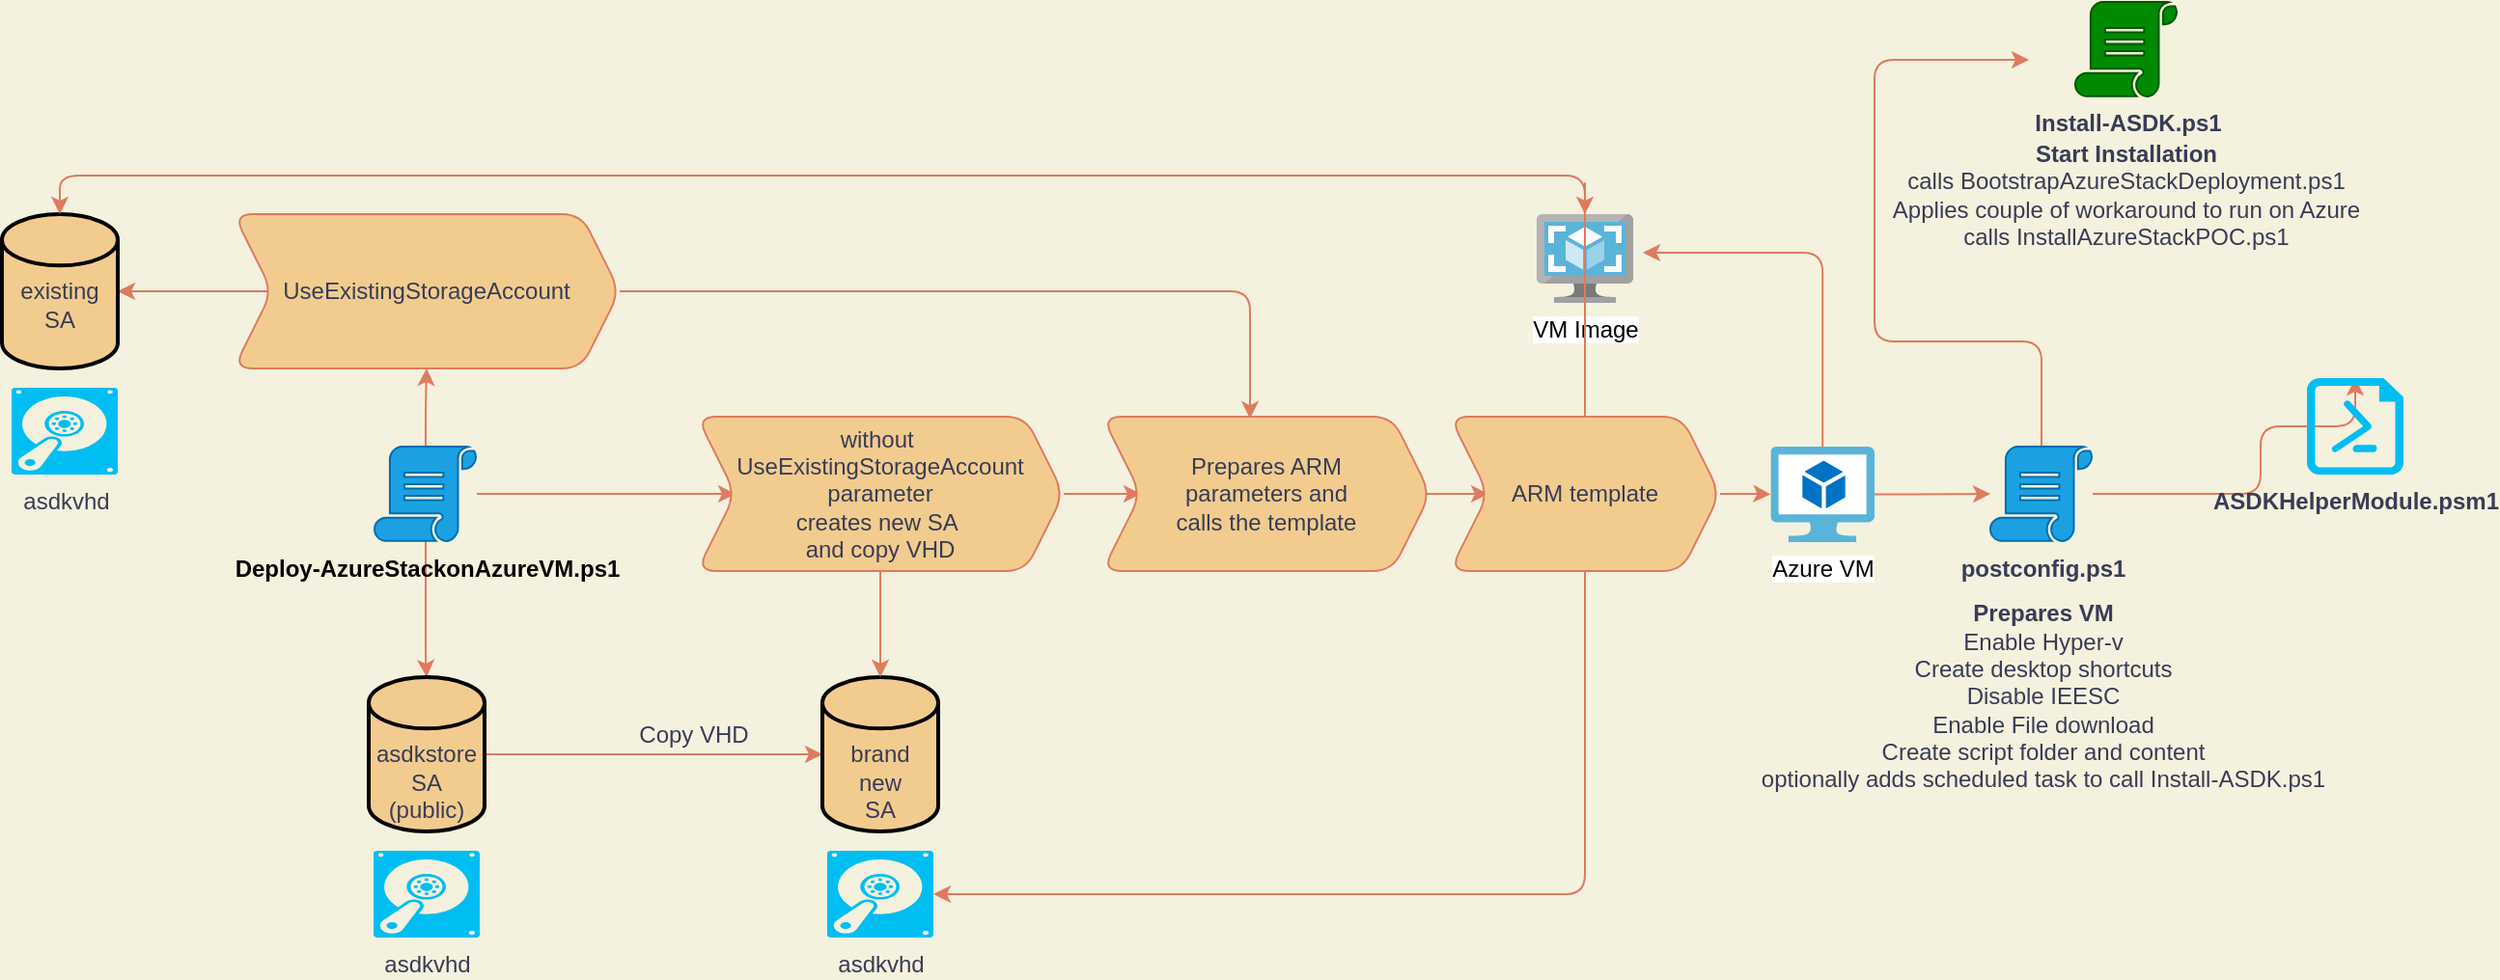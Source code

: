 <mxfile version="13.6.5">
    <diagram name="Page-1" id="c7558073-3199-34d8-9f00-42111426c3f3">
        <mxGraphModel dx="1301" dy="542" grid="1" gridSize="10" guides="1" tooltips="1" connect="1" arrows="1" fold="1" page="1" pageScale="1" pageWidth="826" pageHeight="1169" background="#F4F1DE" math="0" shadow="0">
            <root>
                <mxCell id="0"/>
                <mxCell id="1" parent="0"/>
                <mxCell id="cG2_kJA4LDKCriuzKhNR-102" value="" style="edgeStyle=orthogonalEdgeStyle;orthogonalLoop=1;jettySize=auto;html=1;labelBackgroundColor=#F4F1DE;strokeColor=#E07A5F;fontColor=#393C56;" parent="1" source="2" target="cG2_kJA4LDKCriuzKhNR-101" edge="1">
                    <mxGeometry relative="1" as="geometry"/>
                </mxCell>
                <mxCell id="cG2_kJA4LDKCriuzKhNR-106" style="edgeStyle=orthogonalEdgeStyle;orthogonalLoop=1;jettySize=auto;html=1;entryX=0.5;entryY=0;entryDx=0;entryDy=0;entryPerimeter=0;labelBackgroundColor=#F4F1DE;strokeColor=#E07A5F;fontColor=#393C56;" parent="1" source="2" target="cG2_kJA4LDKCriuzKhNR-105" edge="1">
                    <mxGeometry relative="1" as="geometry">
                        <Array as="points">
                            <mxPoint x="240" y="400"/>
                            <mxPoint x="240" y="400"/>
                        </Array>
                    </mxGeometry>
                </mxCell>
                <mxCell id="cG2_kJA4LDKCriuzKhNR-109" style="edgeStyle=orthogonalEdgeStyle;orthogonalLoop=1;jettySize=auto;html=1;labelBackgroundColor=#F4F1DE;strokeColor=#E07A5F;fontColor=#393C56;" parent="1" source="2" target="cG2_kJA4LDKCriuzKhNR-113" edge="1">
                    <mxGeometry relative="1" as="geometry"/>
                </mxCell>
                <mxCell id="cG2_kJA4LDKCriuzKhNR-104" value="" style="edgeStyle=orthogonalEdgeStyle;orthogonalLoop=1;jettySize=auto;html=1;labelBackgroundColor=#F4F1DE;strokeColor=#E07A5F;fontColor=#393C56;" parent="1" source="cG2_kJA4LDKCriuzKhNR-101" target="cG2_kJA4LDKCriuzKhNR-103" edge="1">
                    <mxGeometry relative="1" as="geometry"/>
                </mxCell>
                <mxCell id="cG2_kJA4LDKCriuzKhNR-122" style="edgeStyle=orthogonalEdgeStyle;orthogonalLoop=1;jettySize=auto;html=1;entryX=0.45;entryY=0.013;entryDx=0;entryDy=0;entryPerimeter=0;labelBackgroundColor=#F4F1DE;strokeColor=#E07A5F;fontColor=#393C56;" parent="1" source="cG2_kJA4LDKCriuzKhNR-101" target="cG2_kJA4LDKCriuzKhNR-115" edge="1">
                    <mxGeometry relative="1" as="geometry"/>
                </mxCell>
                <mxCell id="cG2_kJA4LDKCriuzKhNR-101" value="UseExistingStorageAccount" style="shape=step;perimeter=stepPerimeter;whiteSpace=wrap;html=1;fixedSize=1;rounded=1;fillColor=#F2CC8F;strokeColor=#E07A5F;fontColor=#393C56;" parent="1" vertex="1">
                    <mxGeometry x="140" y="170" width="200" height="80" as="geometry"/>
                </mxCell>
                <mxCell id="cG2_kJA4LDKCriuzKhNR-103" value="&lt;br&gt;existing&lt;br&gt;SA" style="strokeWidth=2;html=1;shape=mxgraph.flowchart.database;whiteSpace=wrap;rounded=0;sketch=0;fillColor=#F2CC8F;fontColor=#393C56;" parent="1" vertex="1">
                    <mxGeometry x="20" y="170" width="60" height="80" as="geometry"/>
                </mxCell>
                <mxCell id="cG2_kJA4LDKCriuzKhNR-110" value="" style="edgeStyle=orthogonalEdgeStyle;orthogonalLoop=1;jettySize=auto;html=1;labelBackgroundColor=#F4F1DE;strokeColor=#E07A5F;fontColor=#393C56;" parent="1" source="cG2_kJA4LDKCriuzKhNR-105" target="cG2_kJA4LDKCriuzKhNR-108" edge="1">
                    <mxGeometry relative="1" as="geometry"/>
                </mxCell>
                <mxCell id="cG2_kJA4LDKCriuzKhNR-105" value="&lt;br&gt;&lt;br&gt;asdkstore&lt;br&gt;SA&lt;br&gt;(public)" style="strokeWidth=2;html=1;shape=mxgraph.flowchart.database;whiteSpace=wrap;rounded=0;sketch=0;fillColor=#F2CC8F;fontColor=#393C56;" parent="1" vertex="1">
                    <mxGeometry x="210" y="410" width="60" height="80" as="geometry"/>
                </mxCell>
                <mxCell id="cG2_kJA4LDKCriuzKhNR-108" value="&lt;br&gt;&lt;br&gt;brand&lt;br&gt;new&lt;br&gt;SA" style="strokeWidth=2;html=1;shape=mxgraph.flowchart.database;whiteSpace=wrap;rounded=0;sketch=0;fillColor=#F2CC8F;fontColor=#393C56;" parent="1" vertex="1">
                    <mxGeometry x="445" y="410" width="60" height="80" as="geometry"/>
                </mxCell>
                <mxCell id="cG2_kJA4LDKCriuzKhNR-111" value="Copy VHD" style="text;html=1;align=center;verticalAlign=middle;resizable=0;points=[];autosize=1;rounded=1;fontColor=#393C56;" parent="1" vertex="1">
                    <mxGeometry x="343" y="430" width="70" height="20" as="geometry"/>
                </mxCell>
                <mxCell id="cG2_kJA4LDKCriuzKhNR-114" style="edgeStyle=orthogonalEdgeStyle;orthogonalLoop=1;jettySize=auto;html=1;entryX=0.5;entryY=0;entryDx=0;entryDy=0;entryPerimeter=0;labelBackgroundColor=#F4F1DE;strokeColor=#E07A5F;fontColor=#393C56;" parent="1" source="cG2_kJA4LDKCriuzKhNR-113" target="cG2_kJA4LDKCriuzKhNR-108" edge="1">
                    <mxGeometry relative="1" as="geometry"/>
                </mxCell>
                <mxCell id="cG2_kJA4LDKCriuzKhNR-116" style="edgeStyle=orthogonalEdgeStyle;orthogonalLoop=1;jettySize=auto;html=1;entryX=0;entryY=0.5;entryDx=0;entryDy=0;labelBackgroundColor=#F4F1DE;strokeColor=#E07A5F;fontColor=#393C56;" parent="1" source="cG2_kJA4LDKCriuzKhNR-113" target="cG2_kJA4LDKCriuzKhNR-115" edge="1">
                    <mxGeometry relative="1" as="geometry">
                        <Array as="points">
                            <mxPoint x="600" y="315"/>
                            <mxPoint x="600" y="315"/>
                        </Array>
                    </mxGeometry>
                </mxCell>
                <mxCell id="cG2_kJA4LDKCriuzKhNR-113" value="without&amp;nbsp;&lt;br&gt;UseExistingStorageAccount&lt;br&gt;parameter&lt;br&gt;creates new SA&amp;nbsp;&lt;br&gt;and copy VHD" style="shape=step;perimeter=stepPerimeter;whiteSpace=wrap;html=1;fixedSize=1;rounded=1;fillColor=#F2CC8F;strokeColor=#E07A5F;fontColor=#393C56;" parent="1" vertex="1">
                    <mxGeometry x="380" y="275" width="190" height="80" as="geometry"/>
                </mxCell>
                <mxCell id="cG2_kJA4LDKCriuzKhNR-118" style="edgeStyle=orthogonalEdgeStyle;orthogonalLoop=1;jettySize=auto;html=1;labelBackgroundColor=#F4F1DE;strokeColor=#E07A5F;fontColor=#393C56;" parent="1" source="cG2_kJA4LDKCriuzKhNR-115" target="cG2_kJA4LDKCriuzKhNR-117" edge="1">
                    <mxGeometry relative="1" as="geometry"/>
                </mxCell>
                <mxCell id="cG2_kJA4LDKCriuzKhNR-115" value="Prepares ARM &lt;br&gt;parameters and &lt;br&gt;calls the template" style="shape=step;perimeter=stepPerimeter;whiteSpace=wrap;html=1;fixedSize=1;rounded=1;fillColor=#F2CC8F;strokeColor=#E07A5F;fontColor=#393C56;" parent="1" vertex="1">
                    <mxGeometry x="590" y="275" width="170" height="80" as="geometry"/>
                </mxCell>
                <mxCell id="cG2_kJA4LDKCriuzKhNR-121" style="edgeStyle=orthogonalEdgeStyle;orthogonalLoop=1;jettySize=auto;html=1;entryX=1;entryY=0.5;entryDx=0;entryDy=0;entryPerimeter=0;labelBackgroundColor=#F4F1DE;strokeColor=#E07A5F;fontColor=#393C56;" parent="1" source="cG2_kJA4LDKCriuzKhNR-117" target="cG2_kJA4LDKCriuzKhNR-120" edge="1">
                    <mxGeometry relative="1" as="geometry">
                        <Array as="points">
                            <mxPoint x="840" y="523"/>
                        </Array>
                    </mxGeometry>
                </mxCell>
                <mxCell id="cG2_kJA4LDKCriuzKhNR-123" style="edgeStyle=orthogonalEdgeStyle;orthogonalLoop=1;jettySize=auto;html=1;entryX=0.5;entryY=0;entryDx=0;entryDy=0;entryPerimeter=0;labelBackgroundColor=#F4F1DE;strokeColor=#E07A5F;fontColor=#393C56;" parent="1" source="8" target="cG2_kJA4LDKCriuzKhNR-103" edge="1">
                    <mxGeometry relative="1" as="geometry">
                        <Array as="points">
                            <mxPoint x="50" y="150"/>
                        </Array>
                    </mxGeometry>
                </mxCell>
                <mxCell id="cG2_kJA4LDKCriuzKhNR-125" style="edgeStyle=orthogonalEdgeStyle;orthogonalLoop=1;jettySize=auto;html=1;labelBackgroundColor=#F4F1DE;strokeColor=#E07A5F;fontColor=#393C56;" parent="1" source="11" target="6" edge="1">
                    <mxGeometry relative="1" as="geometry"/>
                </mxCell>
                <mxCell id="cG2_kJA4LDKCriuzKhNR-117" value="ARM template" style="shape=step;perimeter=stepPerimeter;whiteSpace=wrap;html=1;fixedSize=1;rounded=1;fillColor=#F2CC8F;strokeColor=#E07A5F;fontColor=#393C56;" parent="1" vertex="1">
                    <mxGeometry x="770" y="275" width="140" height="80" as="geometry"/>
                </mxCell>
                <mxCell id="cG2_kJA4LDKCriuzKhNR-119" value="asdkvhd" style="verticalLabelPosition=bottom;html=1;verticalAlign=top;align=center;strokeColor=none;fillColor=#00BEF2;shape=mxgraph.azure.vhd;pointerEvents=1;rounded=0;sketch=0;fontColor=#393C56;" parent="1" vertex="1">
                    <mxGeometry x="212.5" y="500" width="55" height="45" as="geometry"/>
                </mxCell>
                <mxCell id="cG2_kJA4LDKCriuzKhNR-120" value="asdkvhd" style="verticalLabelPosition=bottom;html=1;verticalAlign=top;align=center;strokeColor=none;fillColor=#00BEF2;shape=mxgraph.azure.vhd;pointerEvents=1;rounded=0;sketch=0;fontColor=#393C56;" parent="1" vertex="1">
                    <mxGeometry x="447.5" y="500" width="55" height="45" as="geometry"/>
                </mxCell>
                <mxCell id="cG2_kJA4LDKCriuzKhNR-128" style="edgeStyle=orthogonalEdgeStyle;orthogonalLoop=1;jettySize=auto;html=1;entryX=0;entryY=0.5;entryDx=0;entryDy=0;labelBackgroundColor=#F4F1DE;strokeColor=#E07A5F;fontColor=#393C56;" parent="1" source="6" edge="1">
                    <mxGeometry relative="1" as="geometry">
                        <Array as="points">
                            <mxPoint x="990" y="236"/>
                            <mxPoint x="990" y="90"/>
                        </Array>
                        <mxPoint x="1070" y="90" as="targetPoint"/>
                    </mxGeometry>
                </mxCell>
                <mxCell id="cG2_kJA4LDKCriuzKhNR-126" value="&lt;b&gt;Prepares VM&lt;/b&gt;&lt;br&gt;Enable Hyper-v&lt;br&gt;Create desktop shortcuts&lt;br&gt;Disable IEESC&lt;br&gt;Enable File download&lt;br&gt;Create script folder and content&lt;br&gt;optionally adds scheduled task to call Install-ASDK.ps1" style="text;html=1;align=center;verticalAlign=middle;resizable=0;points=[];autosize=1;rounded=1;fontColor=#393C56;" parent="1" vertex="1">
                    <mxGeometry x="921.5" y="370" width="310" height="100" as="geometry"/>
                </mxCell>
                <mxCell id="cG2_kJA4LDKCriuzKhNR-129" value="&lt;b&gt;Start Installation&lt;/b&gt;&lt;br&gt;calls&amp;nbsp;BootstrapAzureStackDeployment.ps1&lt;br&gt;Applies couple of workaround to run on Azure&lt;br&gt;calls&amp;nbsp;InstallAzureStackPOC.ps1&lt;br&gt;" style="text;html=1;align=center;verticalAlign=middle;resizable=0;points=[];autosize=1;rounded=1;fontColor=#393C56;" parent="1" vertex="1">
                    <mxGeometry x="990" y="130" width="260" height="60" as="geometry"/>
                </mxCell>
                <mxCell id="cG2_kJA4LDKCriuzKhNR-130" value="asdkvhd" style="verticalLabelPosition=bottom;html=1;verticalAlign=top;align=center;strokeColor=none;fillColor=#00BEF2;shape=mxgraph.azure.vhd;pointerEvents=1;rounded=0;sketch=0;fontColor=#393C56;" parent="1" vertex="1">
                    <mxGeometry x="25" y="260" width="55" height="45" as="geometry"/>
                </mxCell>
                <mxCell id="5" style="edgeStyle=orthogonalEdgeStyle;curved=0;rounded=1;sketch=0;orthogonalLoop=1;jettySize=auto;html=1;entryX=0.5;entryY=0;entryDx=0;entryDy=0;entryPerimeter=0;strokeColor=#E07A5F;fillColor=#F2CC8F;fontColor=#393C56;" parent="1" source="6" target="4" edge="1">
                    <mxGeometry relative="1" as="geometry">
                        <Array as="points">
                            <mxPoint x="1190" y="315"/>
                            <mxPoint x="1190" y="280"/>
                        </Array>
                    </mxGeometry>
                </mxCell>
                <mxCell id="2" value="&lt;span&gt;&lt;font color=&quot;#000000&quot;&gt;&lt;b&gt;Deploy-AzureStackonAzureVM.ps1&lt;/b&gt;&lt;/font&gt;&lt;br&gt;&lt;/span&gt;" style="pointerEvents=1;shadow=0;dashed=0;html=1;strokeColor=#006EAF;fillColor=#1ba1e2;labelPosition=center;verticalLabelPosition=bottom;verticalAlign=top;outlineConnect=0;align=center;shape=mxgraph.office.concepts.script;rounded=0;sketch=0;fontColor=#ffffff;" parent="1" vertex="1">
                    <mxGeometry x="213" y="290.5" width="53" height="49" as="geometry"/>
                </mxCell>
                <mxCell id="4" value="&lt;b&gt;ASDKHelperModule.psm1&lt;/b&gt;" style="verticalLabelPosition=bottom;html=1;verticalAlign=top;align=center;strokeColor=none;fillColor=#00BEF2;shape=mxgraph.azure.powershell_file;pointerEvents=1;rounded=0;sketch=0;fontColor=#393C56;" parent="1" vertex="1">
                    <mxGeometry x="1214" y="255" width="50" height="50" as="geometry"/>
                </mxCell>
                <mxCell id="6" value="&lt;span style=&quot;color: rgb(57 , 60 , 86)&quot;&gt;&lt;b&gt;postconfig.ps1&lt;/b&gt;&lt;/span&gt;" style="pointerEvents=1;shadow=0;dashed=0;html=1;strokeColor=#006EAF;fillColor=#1ba1e2;labelPosition=center;verticalLabelPosition=bottom;verticalAlign=top;outlineConnect=0;align=center;shape=mxgraph.office.concepts.script;rounded=0;sketch=0;fontColor=#ffffff;" parent="1" vertex="1">
                    <mxGeometry x="1050" y="290.5" width="53" height="49" as="geometry"/>
                </mxCell>
                <mxCell id="7" value="&lt;span style=&quot;color: rgb(57 , 60 , 86)&quot;&gt;&lt;b&gt;Install-ASDK.ps1&lt;/b&gt;&lt;/span&gt;" style="pointerEvents=1;shadow=0;dashed=0;html=1;strokeColor=#005700;fillColor=#008a00;labelPosition=center;verticalLabelPosition=bottom;verticalAlign=top;outlineConnect=0;align=center;shape=mxgraph.office.concepts.script;rounded=0;sketch=0;fontColor=#ffffff;" parent="1" vertex="1">
                    <mxGeometry x="1094" y="60" width="53" height="49" as="geometry"/>
                </mxCell>
                <mxCell id="8" value="&lt;font color=&quot;#000000&quot; style=&quot;background-color: rgb(255 , 255 , 255)&quot;&gt;VM Image&lt;/font&gt;" style="aspect=fixed;html=1;points=[];align=center;image;fontSize=12;image=img/lib/mscae/VM_Images.svg;rounded=0;sketch=0;strokeColor=#E07A5F;fillColor=#F2CC8F;" parent="1" vertex="1">
                    <mxGeometry x="815" y="170" width="50" height="46" as="geometry"/>
                </mxCell>
                <mxCell id="9" style="edgeStyle=orthogonalEdgeStyle;orthogonalLoop=1;jettySize=auto;html=1;entryX=0.5;entryY=0;entryDx=0;entryDy=0;entryPerimeter=0;labelBackgroundColor=#F4F1DE;strokeColor=#E07A5F;fontColor=#393C56;" parent="1" source="cG2_kJA4LDKCriuzKhNR-117" target="8" edge="1">
                    <mxGeometry relative="1" as="geometry">
                        <Array as="points">
                            <mxPoint x="840" y="150"/>
                        </Array>
                        <mxPoint x="840" y="275" as="sourcePoint"/>
                        <mxPoint x="50" y="170" as="targetPoint"/>
                    </mxGeometry>
                </mxCell>
                <mxCell id="13" style="edgeStyle=orthogonalEdgeStyle;curved=0;rounded=1;sketch=0;orthogonalLoop=1;jettySize=auto;html=1;strokeColor=#E07A5F;fillColor=#F2CC8F;fontColor=#393C56;" parent="1" source="11" edge="1">
                    <mxGeometry relative="1" as="geometry">
                        <mxPoint x="870" y="190" as="targetPoint"/>
                        <Array as="points">
                            <mxPoint x="963" y="190"/>
                        </Array>
                    </mxGeometry>
                </mxCell>
                <mxCell id="11" value="&lt;font color=&quot;#000000&quot; style=&quot;background-color: rgb(255 , 255 , 255)&quot;&gt;Azure VM&lt;/font&gt;" style="aspect=fixed;html=1;points=[];align=center;image;fontSize=12;image=img/lib/mscae/Virtual_Machine_2.svg;rounded=0;sketch=0;strokeColor=#E07A5F;fillColor=#F2CC8F;" parent="1" vertex="1">
                    <mxGeometry x="936.2" y="290.5" width="53.8" height="49.5" as="geometry"/>
                </mxCell>
                <mxCell id="12" style="edgeStyle=orthogonalEdgeStyle;orthogonalLoop=1;jettySize=auto;html=1;labelBackgroundColor=#F4F1DE;strokeColor=#E07A5F;fontColor=#393C56;" parent="1" source="cG2_kJA4LDKCriuzKhNR-117" target="11" edge="1">
                    <mxGeometry relative="1" as="geometry">
                        <mxPoint x="910" y="315" as="sourcePoint"/>
                        <mxPoint x="980" y="315" as="targetPoint"/>
                    </mxGeometry>
                </mxCell>
            </root>
        </mxGraphModel>
    </diagram>
</mxfile>